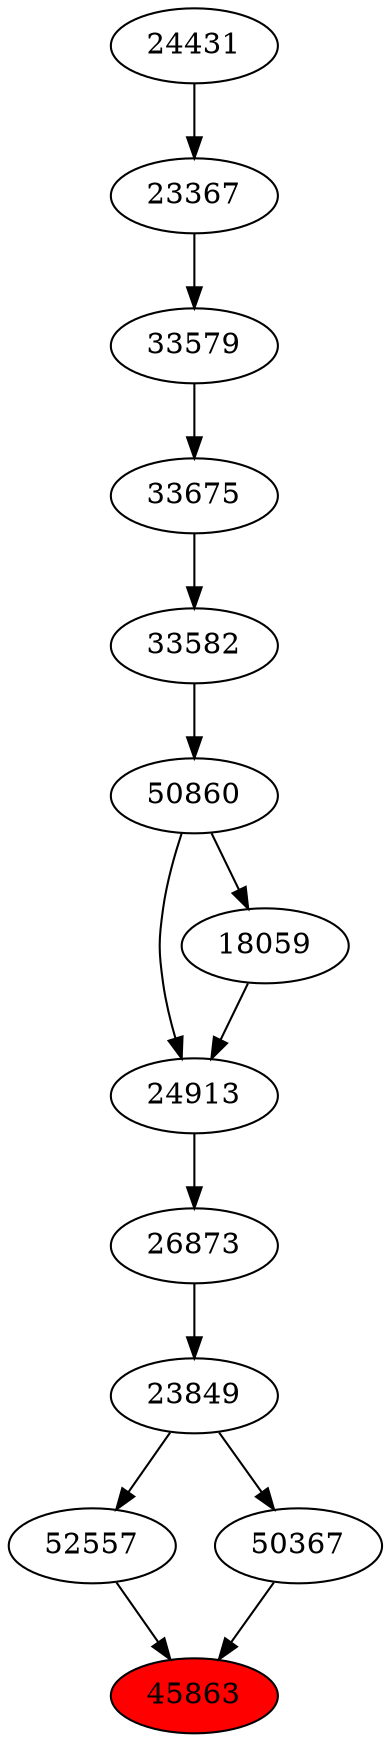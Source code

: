 strict digraph{ 
45863 [label="45863" fillcolor=red style=filled]
52557 -> 45863
50367 -> 45863
52557 [label="52557"]
23849 -> 52557
50367 [label="50367"]
23849 -> 50367
23849 [label="23849"]
26873 -> 23849
26873 [label="26873"]
24913 -> 26873
24913 [label="24913"]
18059 -> 24913
50860 -> 24913
18059 [label="18059"]
50860 -> 18059
50860 [label="50860"]
33582 -> 50860
33582 [label="33582"]
33675 -> 33582
33675 [label="33675"]
33579 -> 33675
33579 [label="33579"]
23367 -> 33579
23367 [label="23367"]
24431 -> 23367
24431 [label="24431"]
}